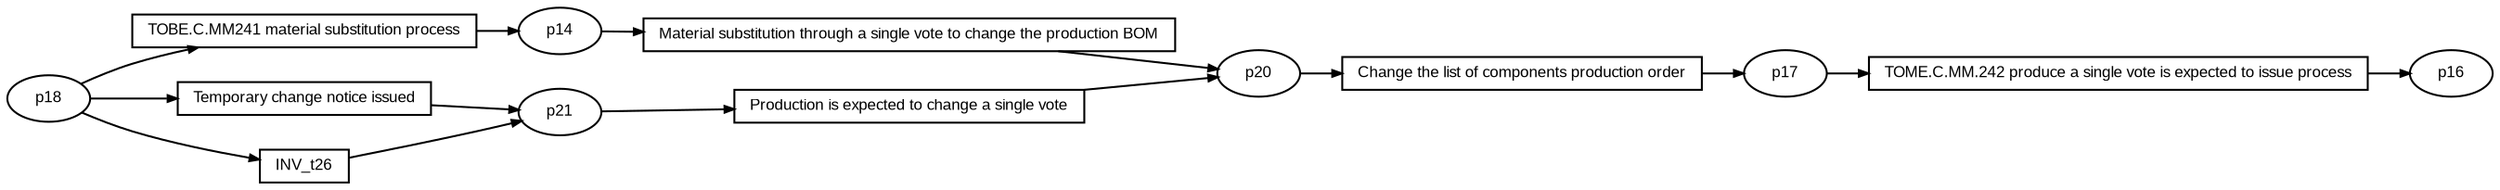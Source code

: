 digraph G {ranksep=".3"; fontsize="8"; remincross=true; margin="0.0,0.0"; fontname="Arial";rankdir="LR"; 
edge [arrowsize="0.5"];
node [height=".2",width=".2",fontname="Arial",fontsize="8"];
t0 [shape="box",label="Change the list of components production order"];
t1 [shape="box",label="Material substitution through a single vote to change the production BOM"];
t2 [shape="box",label="TOBE.C.MM241 material substitution process"];
t3 [shape="box",label="Temporary change notice issued"];
t4 [shape="box",label="TOME.C.MM.242 produce a single vote is expected to issue process"];
t5 [shape="box",label="Production is expected to change a single vote"];
t6 [shape="box",label="INV_t26"];
p0 [shape="oval",label="p16"];
p1 [shape="oval",label="p18"];
p2 [shape="oval",label="p20"];
p3 [shape="oval",label="p21"];
p4 [shape="oval",label="p17"];
p5 [shape="oval",label="p14"];
p4 -> t4[label=""];
t1 -> p2[label=""];
t2 -> p5[label=""];
t6 -> p3[label=""];
t4 -> p0[label=""];
p1 -> t2[label=""];
p2 -> t0[label=""];
p1 -> t6[label=""];
p5 -> t1[label=""];
t0 -> p4[label=""];
t3 -> p3[label=""];
p3 -> t5[label=""];
t5 -> p2[label=""];
p1 -> t3[label=""];
}
